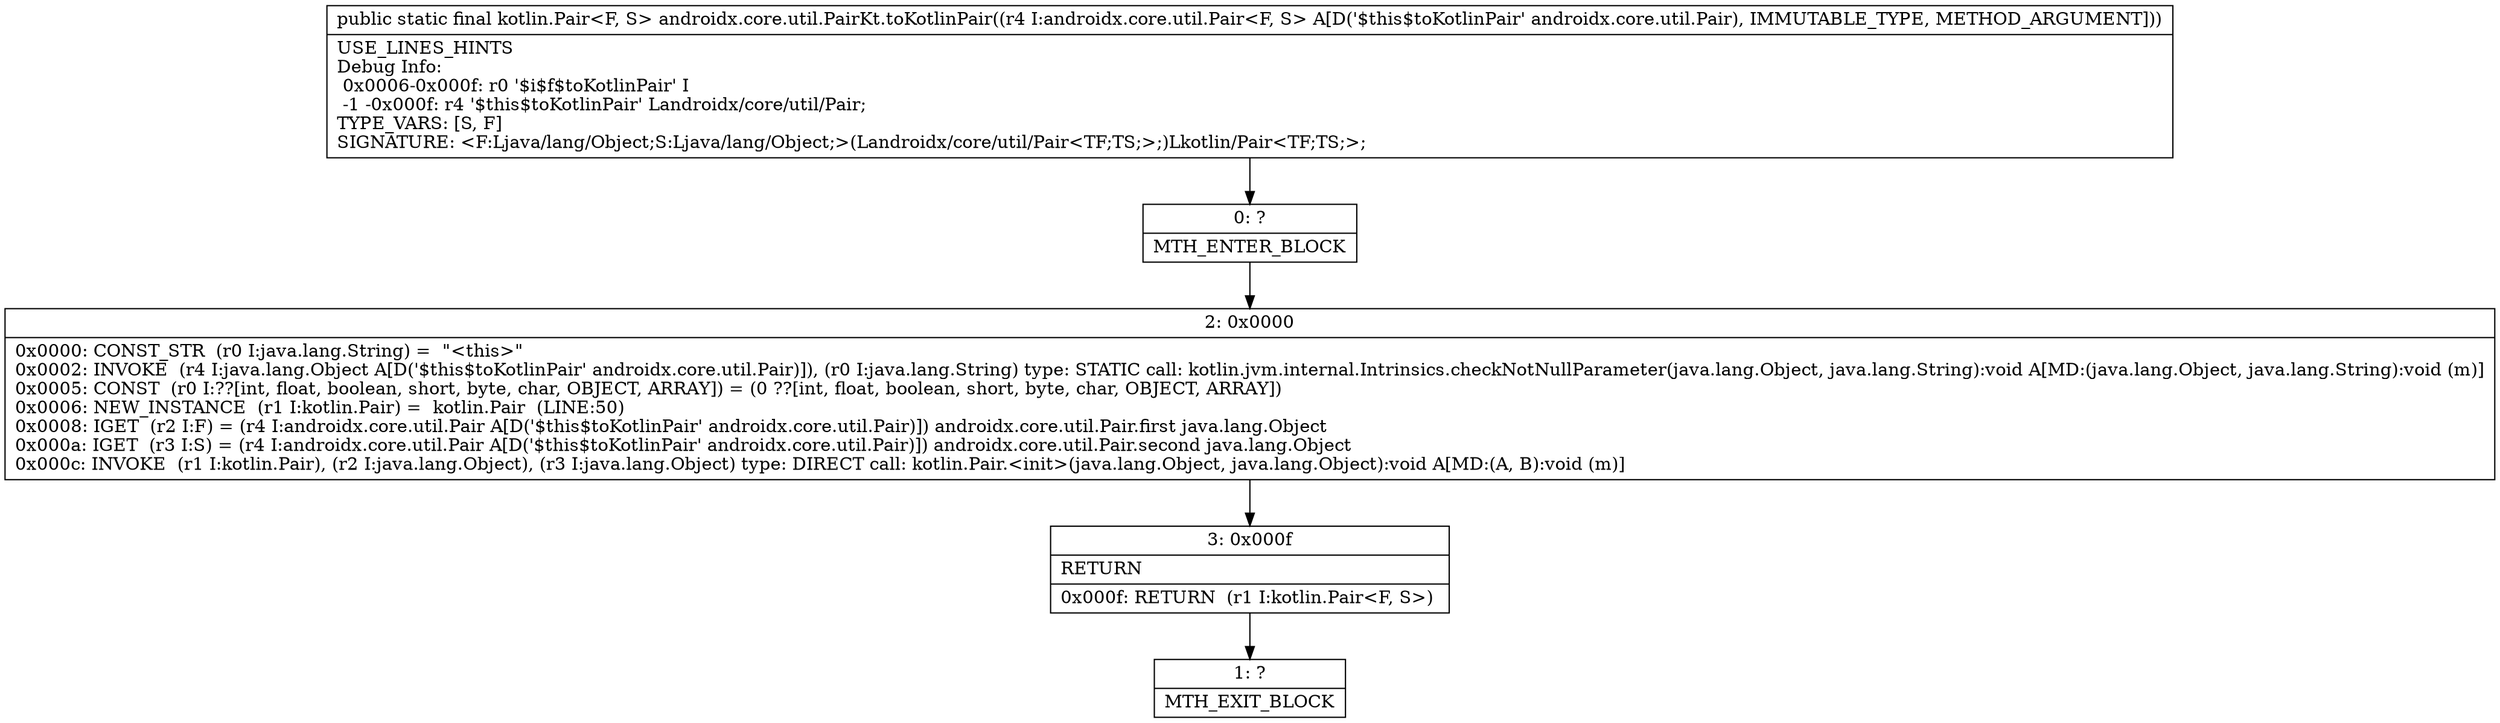 digraph "CFG forandroidx.core.util.PairKt.toKotlinPair(Landroidx\/core\/util\/Pair;)Lkotlin\/Pair;" {
Node_0 [shape=record,label="{0\:\ ?|MTH_ENTER_BLOCK\l}"];
Node_2 [shape=record,label="{2\:\ 0x0000|0x0000: CONST_STR  (r0 I:java.lang.String) =  \"\<this\>\" \l0x0002: INVOKE  (r4 I:java.lang.Object A[D('$this$toKotlinPair' androidx.core.util.Pair)]), (r0 I:java.lang.String) type: STATIC call: kotlin.jvm.internal.Intrinsics.checkNotNullParameter(java.lang.Object, java.lang.String):void A[MD:(java.lang.Object, java.lang.String):void (m)]\l0x0005: CONST  (r0 I:??[int, float, boolean, short, byte, char, OBJECT, ARRAY]) = (0 ??[int, float, boolean, short, byte, char, OBJECT, ARRAY]) \l0x0006: NEW_INSTANCE  (r1 I:kotlin.Pair) =  kotlin.Pair  (LINE:50)\l0x0008: IGET  (r2 I:F) = (r4 I:androidx.core.util.Pair A[D('$this$toKotlinPair' androidx.core.util.Pair)]) androidx.core.util.Pair.first java.lang.Object \l0x000a: IGET  (r3 I:S) = (r4 I:androidx.core.util.Pair A[D('$this$toKotlinPair' androidx.core.util.Pair)]) androidx.core.util.Pair.second java.lang.Object \l0x000c: INVOKE  (r1 I:kotlin.Pair), (r2 I:java.lang.Object), (r3 I:java.lang.Object) type: DIRECT call: kotlin.Pair.\<init\>(java.lang.Object, java.lang.Object):void A[MD:(A, B):void (m)]\l}"];
Node_3 [shape=record,label="{3\:\ 0x000f|RETURN\l|0x000f: RETURN  (r1 I:kotlin.Pair\<F, S\>) \l}"];
Node_1 [shape=record,label="{1\:\ ?|MTH_EXIT_BLOCK\l}"];
MethodNode[shape=record,label="{public static final kotlin.Pair\<F, S\> androidx.core.util.PairKt.toKotlinPair((r4 I:androidx.core.util.Pair\<F, S\> A[D('$this$toKotlinPair' androidx.core.util.Pair), IMMUTABLE_TYPE, METHOD_ARGUMENT]))  | USE_LINES_HINTS\lDebug Info:\l  0x0006\-0x000f: r0 '$i$f$toKotlinPair' I\l  \-1 \-0x000f: r4 '$this$toKotlinPair' Landroidx\/core\/util\/Pair;\lTYPE_VARS: [S, F]\lSIGNATURE: \<F:Ljava\/lang\/Object;S:Ljava\/lang\/Object;\>(Landroidx\/core\/util\/Pair\<TF;TS;\>;)Lkotlin\/Pair\<TF;TS;\>;\l}"];
MethodNode -> Node_0;Node_0 -> Node_2;
Node_2 -> Node_3;
Node_3 -> Node_1;
}

